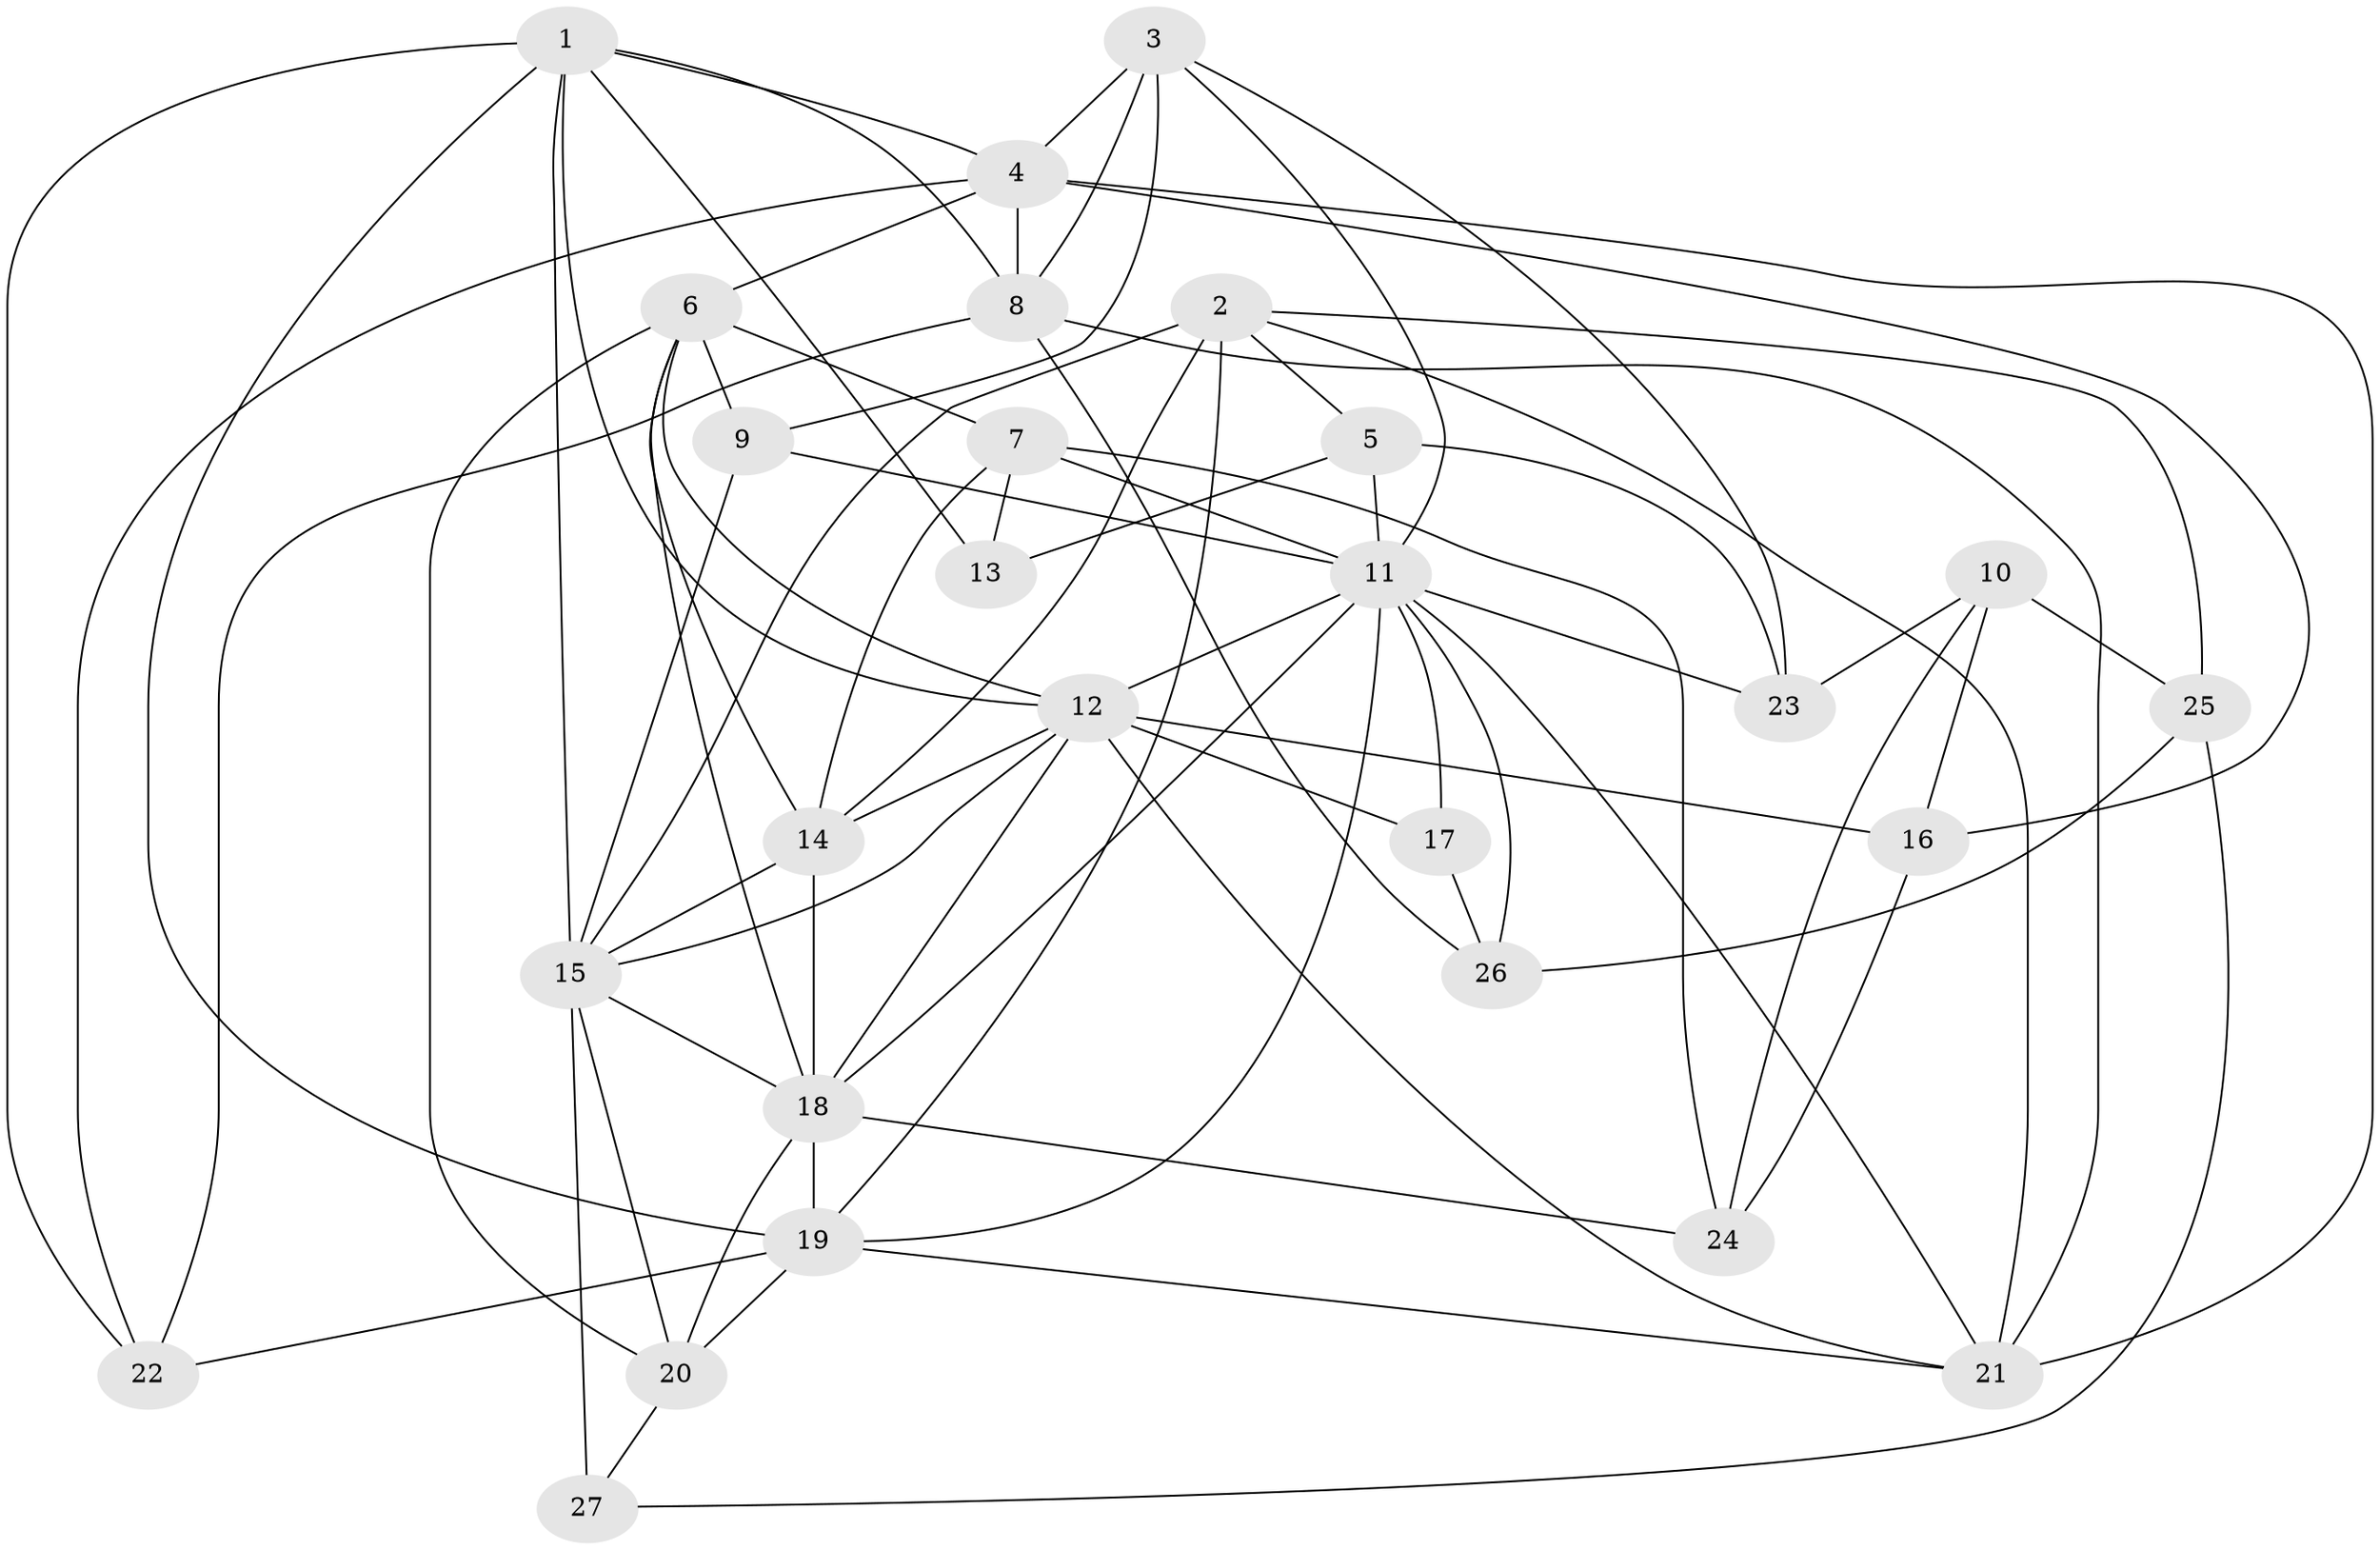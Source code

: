 // original degree distribution, {4: 1.0}
// Generated by graph-tools (version 1.1) at 2025/53/03/04/25 22:53:51]
// undirected, 27 vertices, 74 edges
graph export_dot {
  node [color=gray90,style=filled];
  1;
  2;
  3;
  4;
  5;
  6;
  7;
  8;
  9;
  10;
  11;
  12;
  13;
  14;
  15;
  16;
  17;
  18;
  19;
  20;
  21;
  22;
  23;
  24;
  25;
  26;
  27;
  1 -- 4 [weight=1.0];
  1 -- 8 [weight=1.0];
  1 -- 12 [weight=1.0];
  1 -- 13 [weight=2.0];
  1 -- 15 [weight=1.0];
  1 -- 19 [weight=1.0];
  1 -- 22 [weight=1.0];
  2 -- 5 [weight=1.0];
  2 -- 14 [weight=5.0];
  2 -- 15 [weight=1.0];
  2 -- 19 [weight=1.0];
  2 -- 21 [weight=1.0];
  2 -- 25 [weight=1.0];
  3 -- 4 [weight=1.0];
  3 -- 8 [weight=2.0];
  3 -- 9 [weight=1.0];
  3 -- 11 [weight=1.0];
  3 -- 23 [weight=1.0];
  4 -- 6 [weight=2.0];
  4 -- 8 [weight=2.0];
  4 -- 16 [weight=1.0];
  4 -- 21 [weight=2.0];
  4 -- 22 [weight=1.0];
  5 -- 11 [weight=1.0];
  5 -- 13 [weight=1.0];
  5 -- 23 [weight=1.0];
  6 -- 7 [weight=1.0];
  6 -- 9 [weight=1.0];
  6 -- 12 [weight=1.0];
  6 -- 14 [weight=1.0];
  6 -- 18 [weight=1.0];
  6 -- 20 [weight=1.0];
  7 -- 11 [weight=2.0];
  7 -- 13 [weight=1.0];
  7 -- 14 [weight=1.0];
  7 -- 24 [weight=1.0];
  8 -- 21 [weight=1.0];
  8 -- 22 [weight=1.0];
  8 -- 26 [weight=1.0];
  9 -- 11 [weight=1.0];
  9 -- 15 [weight=1.0];
  10 -- 16 [weight=1.0];
  10 -- 23 [weight=1.0];
  10 -- 24 [weight=1.0];
  10 -- 25 [weight=1.0];
  11 -- 12 [weight=1.0];
  11 -- 17 [weight=1.0];
  11 -- 18 [weight=1.0];
  11 -- 19 [weight=1.0];
  11 -- 21 [weight=1.0];
  11 -- 23 [weight=1.0];
  11 -- 26 [weight=1.0];
  12 -- 14 [weight=1.0];
  12 -- 15 [weight=2.0];
  12 -- 16 [weight=1.0];
  12 -- 17 [weight=2.0];
  12 -- 18 [weight=1.0];
  12 -- 21 [weight=2.0];
  14 -- 15 [weight=1.0];
  14 -- 18 [weight=1.0];
  15 -- 18 [weight=1.0];
  15 -- 20 [weight=1.0];
  15 -- 27 [weight=2.0];
  16 -- 24 [weight=1.0];
  17 -- 26 [weight=1.0];
  18 -- 19 [weight=1.0];
  18 -- 20 [weight=1.0];
  18 -- 24 [weight=1.0];
  19 -- 20 [weight=2.0];
  19 -- 21 [weight=1.0];
  19 -- 22 [weight=1.0];
  20 -- 27 [weight=1.0];
  25 -- 26 [weight=1.0];
  25 -- 27 [weight=1.0];
}
